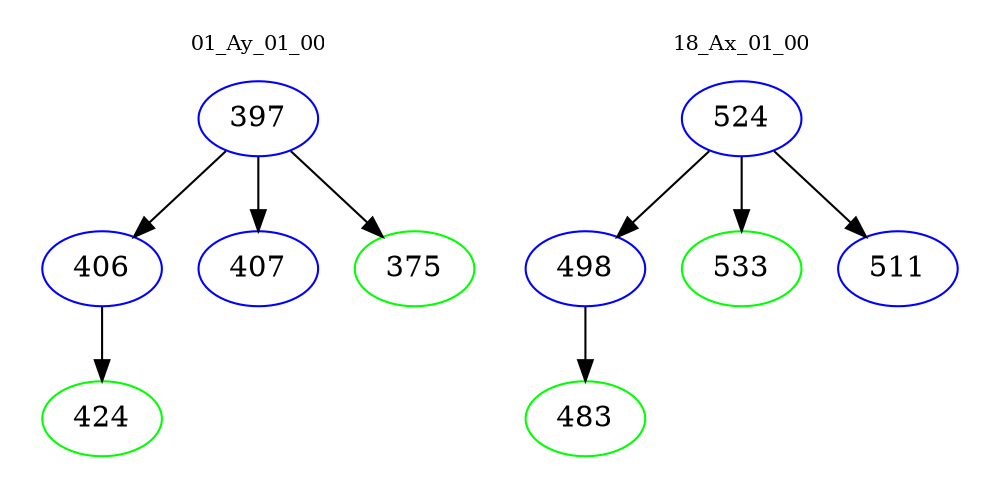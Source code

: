 digraph{
subgraph cluster_0 {
color = white
label = "01_Ay_01_00";
fontsize=10;
T0_397 [label="397", color="blue"]
T0_397 -> T0_406 [color="black"]
T0_406 [label="406", color="blue"]
T0_406 -> T0_424 [color="black"]
T0_424 [label="424", color="green"]
T0_397 -> T0_407 [color="black"]
T0_407 [label="407", color="blue"]
T0_397 -> T0_375 [color="black"]
T0_375 [label="375", color="green"]
}
subgraph cluster_1 {
color = white
label = "18_Ax_01_00";
fontsize=10;
T1_524 [label="524", color="blue"]
T1_524 -> T1_498 [color="black"]
T1_498 [label="498", color="blue"]
T1_498 -> T1_483 [color="black"]
T1_483 [label="483", color="green"]
T1_524 -> T1_533 [color="black"]
T1_533 [label="533", color="green"]
T1_524 -> T1_511 [color="black"]
T1_511 [label="511", color="blue"]
}
}
